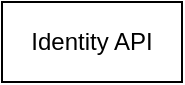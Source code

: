 <mxfile version="12.0.2" type="github" pages="1"><diagram id="sp4zxwCqBZL1AFPPdLZR" name="Page-1"><mxGraphModel dx="772" dy="428" grid="1" gridSize="10" guides="1" tooltips="1" connect="1" arrows="1" fold="1" page="1" pageScale="1" pageWidth="850" pageHeight="1100" math="0" shadow="0"><root><mxCell id="0"/><mxCell id="1" parent="0"/><mxCell id="1Qf3KJM3YO7nTrHedzGX-1" value="Identity API" style="rounded=0;whiteSpace=wrap;html=1;" vertex="1" parent="1"><mxGeometry x="250" y="150" width="90" height="40" as="geometry"/></mxCell></root></mxGraphModel></diagram></mxfile>